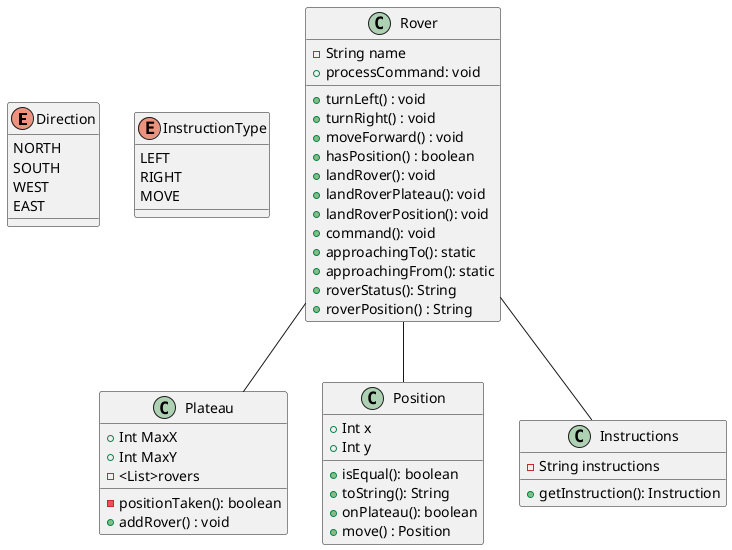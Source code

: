 @startuml

enum Direction {
    NORTH
    SOUTH
    WEST
    EAST
}

enum InstructionType {
    LEFT
    RIGHT
    MOVE
}

class Plateau {
    + Int MaxX
    + Int MaxY
    -<List>rovers

    -positionTaken(): boolean
    +addRover() : void
}

class Position {
    + Int x
    + Int y

    +isEqual(): boolean
    +toString(): String
    +onPlateau(): boolean
    +move() : Position
}

class Instructions{
    -String instructions
    +getInstruction(): Instruction

}

class Rover{
    -String name
    +turnLeft() : void
    +turnRight() : void
    +moveForward() : void
    +hasPosition() : boolean
    +landRover(): void
    +landRoverPlateau(): void
    +landRoverPosition(): void
    +command(): void
    +processCommand: void
    +approachingTo(): static
    +approachingFrom(): static
    +roverStatus(): String
    +roverPosition() : String
}

Rover--Instructions
Rover--Position
Rover--Plateau



@enduml